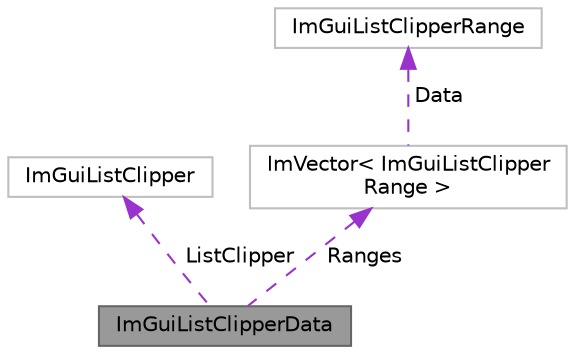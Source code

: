 digraph "ImGuiListClipperData"
{
 // LATEX_PDF_SIZE
  bgcolor="transparent";
  edge [fontname=Helvetica,fontsize=10,labelfontname=Helvetica,labelfontsize=10];
  node [fontname=Helvetica,fontsize=10,shape=box,height=0.2,width=0.4];
  Node1 [label="ImGuiListClipperData",height=0.2,width=0.4,color="gray40", fillcolor="grey60", style="filled", fontcolor="black",tooltip=" "];
  Node2 -> Node1 [dir="back",color="darkorchid3",style="dashed",label=" ListClipper" ];
  Node2 [label="ImGuiListClipper",height=0.2,width=0.4,color="grey75", fillcolor="white", style="filled",URL="$struct_im_gui_list_clipper.html",tooltip=" "];
  Node3 -> Node1 [dir="back",color="darkorchid3",style="dashed",label=" Ranges" ];
  Node3 [label="ImVector\< ImGuiListClipper\lRange \>",height=0.2,width=0.4,color="grey75", fillcolor="white", style="filled",URL="$struct_im_vector.html",tooltip=" "];
  Node4 -> Node3 [dir="back",color="darkorchid3",style="dashed",label=" Data" ];
  Node4 [label="ImGuiListClipperRange",height=0.2,width=0.4,color="grey75", fillcolor="white", style="filled",URL="$struct_im_gui_list_clipper_range.html",tooltip=" "];
}
